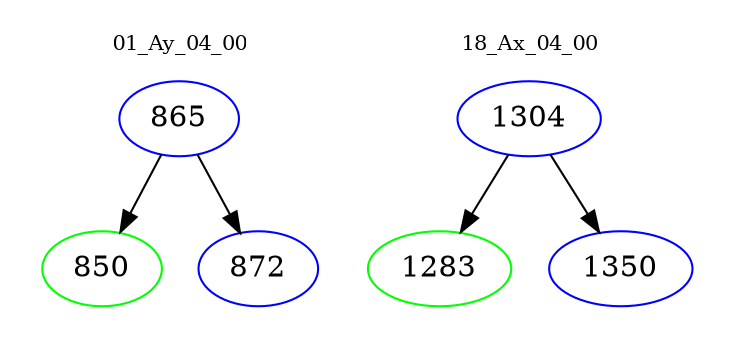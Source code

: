 digraph{
subgraph cluster_0 {
color = white
label = "01_Ay_04_00";
fontsize=10;
T0_865 [label="865", color="blue"]
T0_865 -> T0_850 [color="black"]
T0_850 [label="850", color="green"]
T0_865 -> T0_872 [color="black"]
T0_872 [label="872", color="blue"]
}
subgraph cluster_1 {
color = white
label = "18_Ax_04_00";
fontsize=10;
T1_1304 [label="1304", color="blue"]
T1_1304 -> T1_1283 [color="black"]
T1_1283 [label="1283", color="green"]
T1_1304 -> T1_1350 [color="black"]
T1_1350 [label="1350", color="blue"]
}
}
